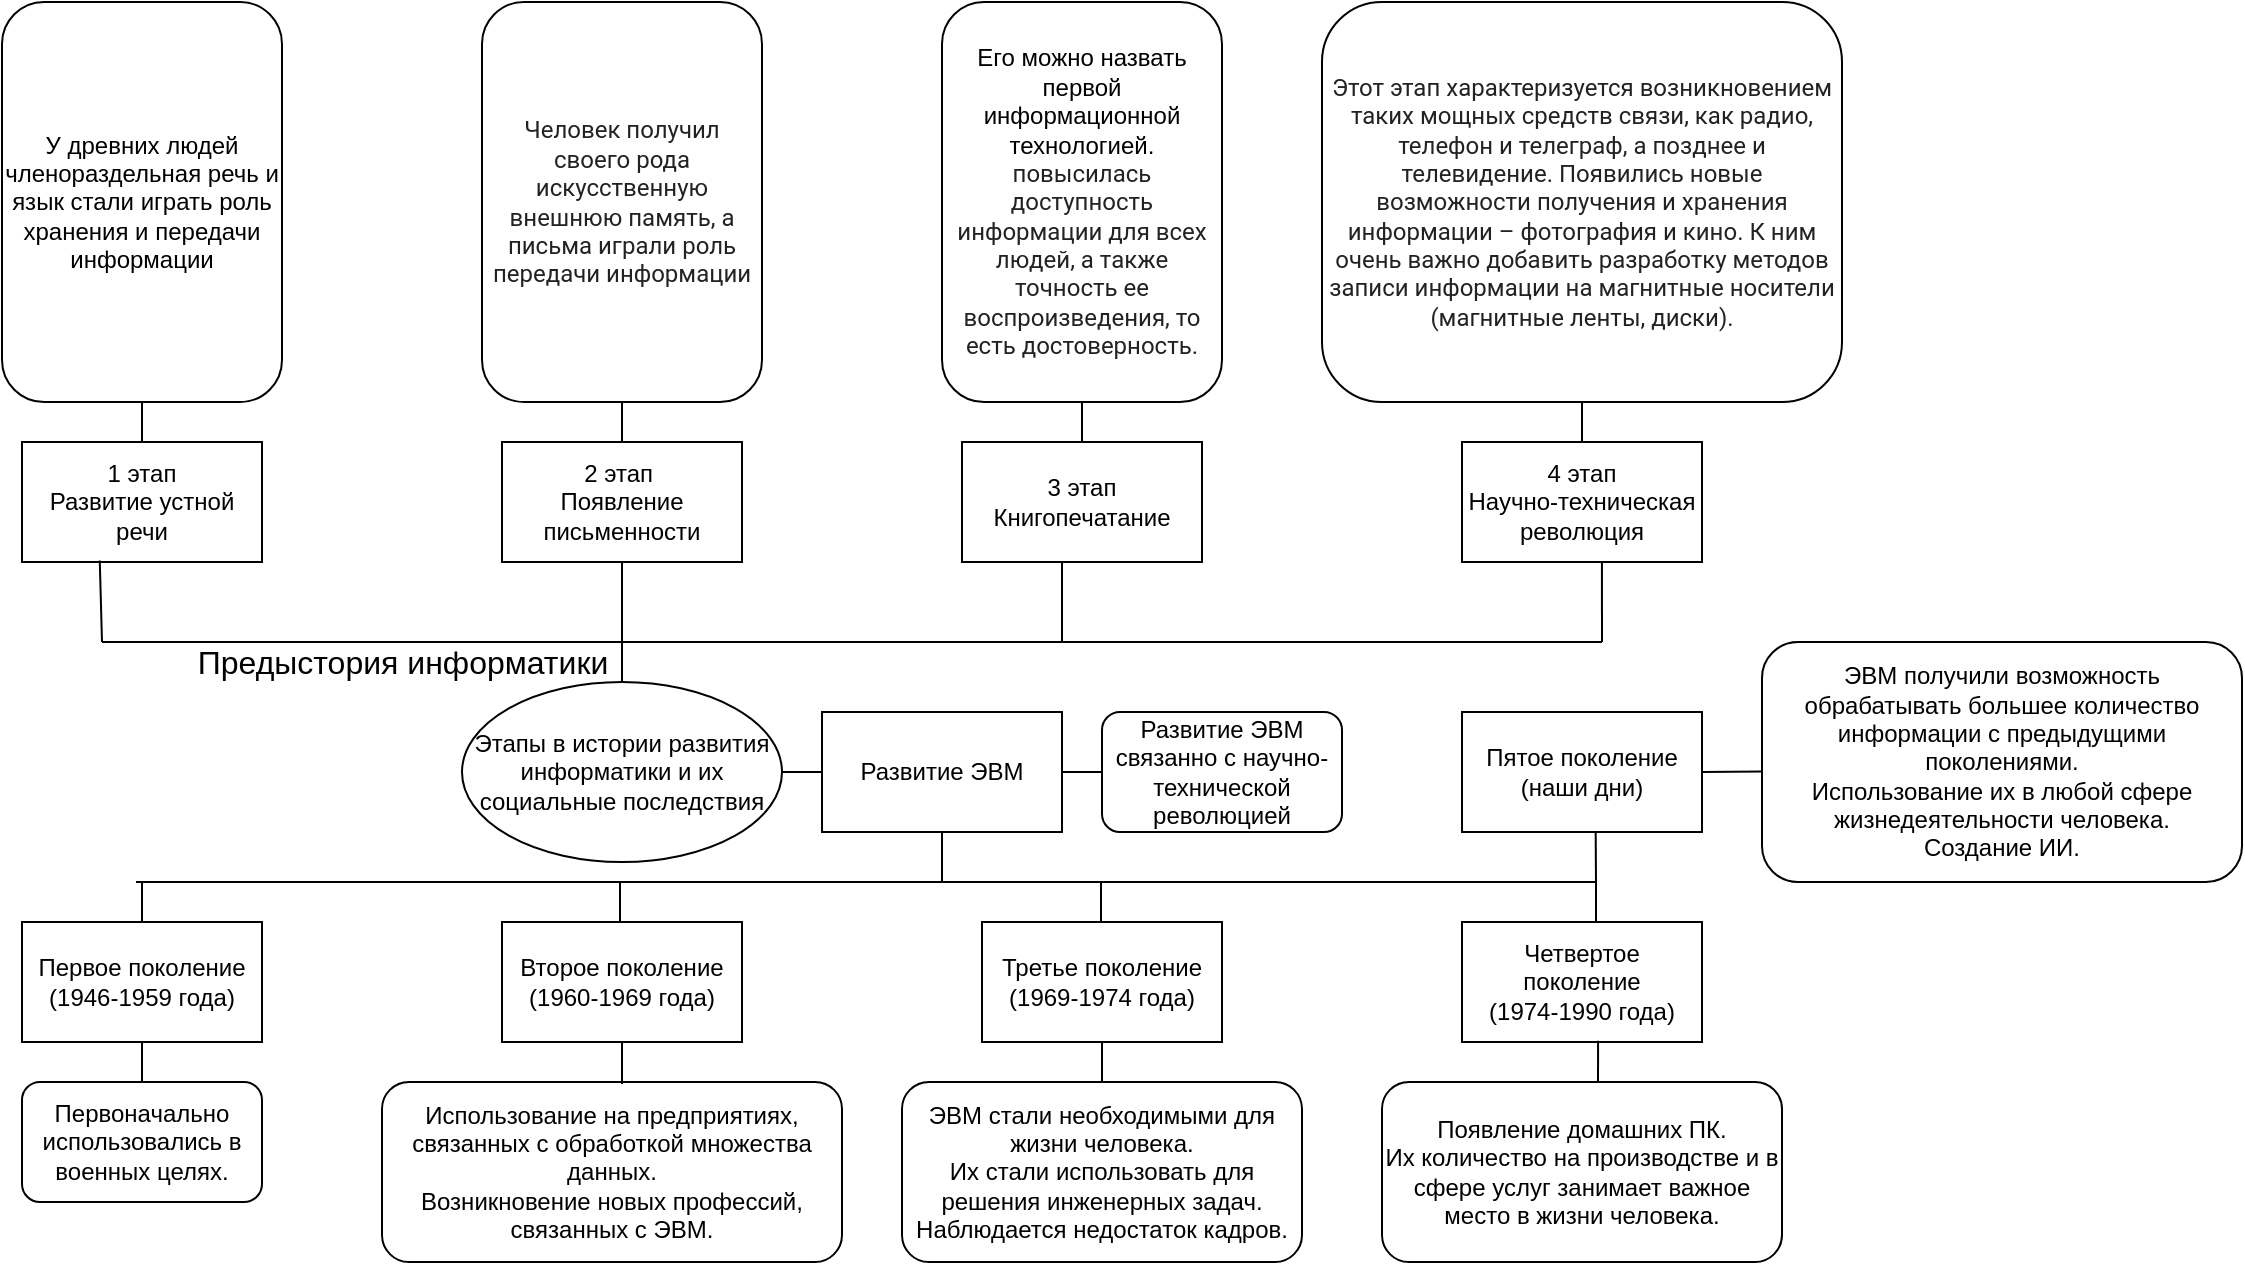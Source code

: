 <mxfile version="12.6.7" type="device"><diagram id="Aj61AGppucrY_KPV7lbK" name="Page-1"><mxGraphModel dx="1220" dy="1892" grid="1" gridSize="10" guides="1" tooltips="1" connect="1" arrows="1" fold="1" page="1" pageScale="1" pageWidth="827" pageHeight="1169" math="0" shadow="0"><root><mxCell id="0"/><mxCell id="1" parent="0"/><mxCell id="7hvQCGvRiaZB9wFEcc5n-1" value="Этапы в истории развития&lt;br&gt;информатики и их социальные последствия" style="ellipse;whiteSpace=wrap;html=1;" vertex="1" parent="1"><mxGeometry x="260" y="220" width="160" height="90" as="geometry"/></mxCell><mxCell id="7hvQCGvRiaZB9wFEcc5n-2" value="1 этап&lt;br&gt;Развитие устной речи" style="rounded=0;whiteSpace=wrap;html=1;" vertex="1" parent="1"><mxGeometry x="40" y="100" width="120" height="60" as="geometry"/></mxCell><mxCell id="7hvQCGvRiaZB9wFEcc5n-3" value="2 этап&amp;nbsp;&lt;br&gt;Появление письменности" style="rounded=0;whiteSpace=wrap;html=1;" vertex="1" parent="1"><mxGeometry x="280" y="100" width="120" height="60" as="geometry"/></mxCell><mxCell id="7hvQCGvRiaZB9wFEcc5n-4" value="3 этап&lt;br&gt;Книгопечатание" style="rounded=0;whiteSpace=wrap;html=1;" vertex="1" parent="1"><mxGeometry x="510" y="100" width="120" height="60" as="geometry"/></mxCell><mxCell id="7hvQCGvRiaZB9wFEcc5n-5" value="" style="endArrow=none;html=1;" edge="1" parent="1"><mxGeometry width="50" height="50" relative="1" as="geometry"><mxPoint x="830" y="200" as="sourcePoint"/><mxPoint x="80" y="200" as="targetPoint"/></mxGeometry></mxCell><mxCell id="7hvQCGvRiaZB9wFEcc5n-6" value="" style="endArrow=none;html=1;exitX=0.324;exitY=0.987;exitDx=0;exitDy=0;exitPerimeter=0;" edge="1" parent="1" source="7hvQCGvRiaZB9wFEcc5n-2"><mxGeometry width="50" height="50" relative="1" as="geometry"><mxPoint x="110" y="280" as="sourcePoint"/><mxPoint x="80" y="200" as="targetPoint"/></mxGeometry></mxCell><mxCell id="7hvQCGvRiaZB9wFEcc5n-7" value="" style="endArrow=none;html=1;entryX=0.5;entryY=1;entryDx=0;entryDy=0;" edge="1" parent="1" target="7hvQCGvRiaZB9wFEcc5n-3"><mxGeometry width="50" height="50" relative="1" as="geometry"><mxPoint x="340" y="200" as="sourcePoint"/><mxPoint x="290" y="160" as="targetPoint"/></mxGeometry></mxCell><mxCell id="7hvQCGvRiaZB9wFEcc5n-8" value="" style="endArrow=none;html=1;entryX=0.5;entryY=1;entryDx=0;entryDy=0;" edge="1" parent="1"><mxGeometry width="50" height="50" relative="1" as="geometry"><mxPoint x="560" y="200" as="sourcePoint"/><mxPoint x="560" y="160" as="targetPoint"/></mxGeometry></mxCell><mxCell id="7hvQCGvRiaZB9wFEcc5n-9" value="У древних людей членораздельная речь и язык стали играть роль хранения и передачи информации" style="rounded=1;whiteSpace=wrap;html=1;" vertex="1" parent="1"><mxGeometry x="30" y="-120" width="140" height="200" as="geometry"/></mxCell><mxCell id="7hvQCGvRiaZB9wFEcc5n-10" value="" style="endArrow=none;html=1;entryX=0.5;entryY=1;entryDx=0;entryDy=0;exitX=0.5;exitY=0;exitDx=0;exitDy=0;" edge="1" parent="1" source="7hvQCGvRiaZB9wFEcc5n-2" target="7hvQCGvRiaZB9wFEcc5n-9"><mxGeometry width="50" height="50" relative="1" as="geometry"><mxPoint x="200" y="100" as="sourcePoint"/><mxPoint x="250" y="50" as="targetPoint"/></mxGeometry></mxCell><mxCell id="7hvQCGvRiaZB9wFEcc5n-11" value="&lt;span style=&quot;white-space: normal ; color: rgb(34 , 34 , 34) ; font-family: &amp;#34;roboto&amp;#34; , sans-serif&quot;&gt;&lt;font style=&quot;font-size: 12px&quot;&gt;Человек получил своего рода искусственную внешнюю память, а письма играли роль передачи информации&lt;/font&gt;&lt;/span&gt;" style="rounded=1;whiteSpace=wrap;html=1;" vertex="1" parent="1"><mxGeometry x="270" y="-120" width="140" height="200" as="geometry"/></mxCell><mxCell id="7hvQCGvRiaZB9wFEcc5n-12" value="" style="endArrow=none;html=1;entryX=0.5;entryY=1;entryDx=0;entryDy=0;exitX=0.5;exitY=0;exitDx=0;exitDy=0;" edge="1" parent="1" source="7hvQCGvRiaZB9wFEcc5n-3" target="7hvQCGvRiaZB9wFEcc5n-11"><mxGeometry width="50" height="50" relative="1" as="geometry"><mxPoint x="440" y="120" as="sourcePoint"/><mxPoint x="490" y="70" as="targetPoint"/></mxGeometry></mxCell><mxCell id="7hvQCGvRiaZB9wFEcc5n-13" value="Его можно назвать первой информационной технологией.&lt;br&gt;&lt;span style=&quot;color: rgb(34 , 34 , 34) ; font-family: &amp;#34;roboto&amp;#34; , sans-serif&quot;&gt;&lt;font style=&quot;font-size: 12px&quot;&gt;повысилась доступность информации для всех людей, а также точность ее воспроизведения, то есть достоверность.&lt;/font&gt;&lt;/span&gt;&lt;br&gt;" style="rounded=1;whiteSpace=wrap;html=1;" vertex="1" parent="1"><mxGeometry x="500" y="-120" width="140" height="200" as="geometry"/></mxCell><mxCell id="7hvQCGvRiaZB9wFEcc5n-14" value="" style="endArrow=none;html=1;entryX=0.5;entryY=1;entryDx=0;entryDy=0;exitX=0.5;exitY=0;exitDx=0;exitDy=0;" edge="1" parent="1" source="7hvQCGvRiaZB9wFEcc5n-4" target="7hvQCGvRiaZB9wFEcc5n-13"><mxGeometry width="50" height="50" relative="1" as="geometry"><mxPoint x="450" y="120" as="sourcePoint"/><mxPoint x="500" y="70" as="targetPoint"/></mxGeometry></mxCell><mxCell id="7hvQCGvRiaZB9wFEcc5n-15" value="4 этап&lt;br&gt;Научно-техническая&lt;br&gt;революция" style="rounded=0;whiteSpace=wrap;html=1;" vertex="1" parent="1"><mxGeometry x="760" y="100" width="120" height="60" as="geometry"/></mxCell><mxCell id="7hvQCGvRiaZB9wFEcc5n-16" value="" style="endArrow=none;html=1;entryX=0.583;entryY=0.995;entryDx=0;entryDy=0;entryPerimeter=0;" edge="1" parent="1" target="7hvQCGvRiaZB9wFEcc5n-15"><mxGeometry width="50" height="50" relative="1" as="geometry"><mxPoint x="830" y="200" as="sourcePoint"/><mxPoint x="826" y="162" as="targetPoint"/></mxGeometry></mxCell><mxCell id="7hvQCGvRiaZB9wFEcc5n-17" value="&lt;span style=&quot;white-space: normal ; color: rgb(34 , 34 , 34) ; font-family: &amp;#34;roboto&amp;#34; , sans-serif&quot;&gt;&lt;font style=&quot;font-size: 12px&quot;&gt;Этот этап характеризуется возникновением таких мощных средств связи, как радио, телефон и телеграф, а позднее и телевидение. Появились новые возможности получения и хранения информации – фотография и кино. К ним очень важно добавить разработку методов записи информации на магнитные носители (магнитные ленты, диски).&lt;/font&gt;&lt;/span&gt;" style="rounded=1;whiteSpace=wrap;html=1;" vertex="1" parent="1"><mxGeometry x="690" y="-120" width="260" height="200" as="geometry"/></mxCell><mxCell id="7hvQCGvRiaZB9wFEcc5n-18" value="" style="endArrow=none;html=1;entryX=0.5;entryY=1;entryDx=0;entryDy=0;exitX=0.5;exitY=0;exitDx=0;exitDy=0;" edge="1" parent="1" source="7hvQCGvRiaZB9wFEcc5n-15" target="7hvQCGvRiaZB9wFEcc5n-17"><mxGeometry width="50" height="50" relative="1" as="geometry"><mxPoint x="690" y="130" as="sourcePoint"/><mxPoint x="740" y="80" as="targetPoint"/></mxGeometry></mxCell><mxCell id="7hvQCGvRiaZB9wFEcc5n-19" value="" style="endArrow=none;html=1;exitX=0.5;exitY=0;exitDx=0;exitDy=0;" edge="1" parent="1" source="7hvQCGvRiaZB9wFEcc5n-1"><mxGeometry width="50" height="50" relative="1" as="geometry"><mxPoint x="200" y="290" as="sourcePoint"/><mxPoint x="340" y="200" as="targetPoint"/></mxGeometry></mxCell><mxCell id="7hvQCGvRiaZB9wFEcc5n-20" value="&lt;font style=&quot;font-size: 16px&quot;&gt;Предыстория информатики&lt;/font&gt;" style="text;html=1;align=center;verticalAlign=middle;resizable=0;points=[];autosize=1;" vertex="1" parent="1"><mxGeometry x="120" y="200" width="220" height="20" as="geometry"/></mxCell><mxCell id="7hvQCGvRiaZB9wFEcc5n-21" value="Развитие ЭВМ" style="rounded=0;whiteSpace=wrap;html=1;" vertex="1" parent="1"><mxGeometry x="440" y="235" width="120" height="60" as="geometry"/></mxCell><mxCell id="7hvQCGvRiaZB9wFEcc5n-22" value="" style="endArrow=none;html=1;entryX=1;entryY=0.5;entryDx=0;entryDy=0;exitX=0;exitY=0.5;exitDx=0;exitDy=0;" edge="1" parent="1" source="7hvQCGvRiaZB9wFEcc5n-21" target="7hvQCGvRiaZB9wFEcc5n-1"><mxGeometry width="50" height="50" relative="1" as="geometry"><mxPoint x="400" y="370" as="sourcePoint"/><mxPoint x="450" y="320" as="targetPoint"/></mxGeometry></mxCell><mxCell id="7hvQCGvRiaZB9wFEcc5n-23" value="Развитие ЭВМ связанно с научно-технической революцией" style="rounded=1;whiteSpace=wrap;html=1;" vertex="1" parent="1"><mxGeometry x="580" y="235" width="120" height="60" as="geometry"/></mxCell><mxCell id="7hvQCGvRiaZB9wFEcc5n-24" value="" style="endArrow=none;html=1;entryX=1;entryY=0.5;entryDx=0;entryDy=0;exitX=0;exitY=0.5;exitDx=0;exitDy=0;" edge="1" parent="1" source="7hvQCGvRiaZB9wFEcc5n-23" target="7hvQCGvRiaZB9wFEcc5n-21"><mxGeometry width="50" height="50" relative="1" as="geometry"><mxPoint x="510" y="380" as="sourcePoint"/><mxPoint x="560" y="330" as="targetPoint"/></mxGeometry></mxCell><mxCell id="7hvQCGvRiaZB9wFEcc5n-26" value="Первое поколение&lt;br&gt;(1946-1959 года)" style="rounded=0;whiteSpace=wrap;html=1;" vertex="1" parent="1"><mxGeometry x="40" y="340" width="120" height="60" as="geometry"/></mxCell><mxCell id="7hvQCGvRiaZB9wFEcc5n-27" value="" style="endArrow=none;html=1;" edge="1" parent="1"><mxGeometry width="50" height="50" relative="1" as="geometry"><mxPoint x="97" y="320" as="sourcePoint"/><mxPoint x="827" y="320" as="targetPoint"/></mxGeometry></mxCell><mxCell id="7hvQCGvRiaZB9wFEcc5n-28" value="" style="endArrow=none;html=1;exitX=0.5;exitY=0;exitDx=0;exitDy=0;" edge="1" parent="1" source="7hvQCGvRiaZB9wFEcc5n-26"><mxGeometry width="50" height="50" relative="1" as="geometry"><mxPoint x="20" y="340" as="sourcePoint"/><mxPoint x="100" y="320" as="targetPoint"/></mxGeometry></mxCell><mxCell id="7hvQCGvRiaZB9wFEcc5n-29" value="Второе поколение&lt;br&gt;(1960-1969 года)" style="rounded=0;whiteSpace=wrap;html=1;" vertex="1" parent="1"><mxGeometry x="280" y="340" width="120" height="60" as="geometry"/></mxCell><mxCell id="7hvQCGvRiaZB9wFEcc5n-30" value="" style="endArrow=none;html=1;exitX=0.5;exitY=0;exitDx=0;exitDy=0;" edge="1" parent="1"><mxGeometry width="50" height="50" relative="1" as="geometry"><mxPoint x="339" y="340" as="sourcePoint"/><mxPoint x="339" y="320" as="targetPoint"/></mxGeometry></mxCell><mxCell id="7hvQCGvRiaZB9wFEcc5n-31" value="Третье поколение&lt;br&gt;(1969-1974 года)" style="rounded=0;whiteSpace=wrap;html=1;" vertex="1" parent="1"><mxGeometry x="520" y="340" width="120" height="60" as="geometry"/></mxCell><mxCell id="7hvQCGvRiaZB9wFEcc5n-32" value="Четвертое поколение&lt;br&gt;(1974-1990 года)" style="rounded=0;whiteSpace=wrap;html=1;" vertex="1" parent="1"><mxGeometry x="760" y="340" width="120" height="60" as="geometry"/></mxCell><mxCell id="7hvQCGvRiaZB9wFEcc5n-33" value="" style="endArrow=none;html=1;exitX=0.5;exitY=0;exitDx=0;exitDy=0;" edge="1" parent="1"><mxGeometry width="50" height="50" relative="1" as="geometry"><mxPoint x="579.5" y="340" as="sourcePoint"/><mxPoint x="579.5" y="320" as="targetPoint"/></mxGeometry></mxCell><mxCell id="7hvQCGvRiaZB9wFEcc5n-34" value="" style="endArrow=none;html=1;exitX=0.5;exitY=0;exitDx=0;exitDy=0;" edge="1" parent="1"><mxGeometry width="50" height="50" relative="1" as="geometry"><mxPoint x="827" y="340" as="sourcePoint"/><mxPoint x="827" y="320" as="targetPoint"/></mxGeometry></mxCell><mxCell id="7hvQCGvRiaZB9wFEcc5n-35" value="" style="endArrow=none;html=1;entryX=0.5;entryY=1;entryDx=0;entryDy=0;" edge="1" parent="1" target="7hvQCGvRiaZB9wFEcc5n-21"><mxGeometry width="50" height="50" relative="1" as="geometry"><mxPoint x="500" y="320" as="sourcePoint"/><mxPoint x="490" y="340" as="targetPoint"/></mxGeometry></mxCell><mxCell id="7hvQCGvRiaZB9wFEcc5n-36" value="Первоначально использовались в военных целях." style="rounded=1;whiteSpace=wrap;html=1;" vertex="1" parent="1"><mxGeometry x="40" y="420" width="120" height="60" as="geometry"/></mxCell><mxCell id="7hvQCGvRiaZB9wFEcc5n-37" value="" style="endArrow=none;html=1;entryX=0.5;entryY=1;entryDx=0;entryDy=0;exitX=0.5;exitY=0;exitDx=0;exitDy=0;" edge="1" parent="1" source="7hvQCGvRiaZB9wFEcc5n-36" target="7hvQCGvRiaZB9wFEcc5n-26"><mxGeometry width="50" height="50" relative="1" as="geometry"><mxPoint x="220" y="460" as="sourcePoint"/><mxPoint x="270" y="410" as="targetPoint"/></mxGeometry></mxCell><mxCell id="7hvQCGvRiaZB9wFEcc5n-38" value="Использование на предприятиях, связанных с обработкой множества данных.&lt;br&gt;Возникновение новых профессий, связанных с ЭВМ." style="rounded=1;whiteSpace=wrap;html=1;" vertex="1" parent="1"><mxGeometry x="220" y="420" width="230" height="90" as="geometry"/></mxCell><mxCell id="7hvQCGvRiaZB9wFEcc5n-39" value="" style="endArrow=none;html=1;entryX=0.5;entryY=1;entryDx=0;entryDy=0;" edge="1" parent="1" target="7hvQCGvRiaZB9wFEcc5n-29"><mxGeometry width="50" height="50" relative="1" as="geometry"><mxPoint x="340" y="421" as="sourcePoint"/><mxPoint x="270" y="380" as="targetPoint"/></mxGeometry></mxCell><mxCell id="7hvQCGvRiaZB9wFEcc5n-40" value="ЭВМ стали необходимыми для жизни человека.&lt;br&gt;Их стали использовать для решения инженерных задач.&lt;br&gt;Наблюдается недостаток кадров." style="rounded=1;whiteSpace=wrap;html=1;" vertex="1" parent="1"><mxGeometry x="480" y="420" width="200" height="90" as="geometry"/></mxCell><mxCell id="7hvQCGvRiaZB9wFEcc5n-41" value="" style="endArrow=none;html=1;entryX=0.5;entryY=1;entryDx=0;entryDy=0;exitX=0.5;exitY=0;exitDx=0;exitDy=0;" edge="1" parent="1" source="7hvQCGvRiaZB9wFEcc5n-40" target="7hvQCGvRiaZB9wFEcc5n-31"><mxGeometry width="50" height="50" relative="1" as="geometry"><mxPoint x="450" y="420" as="sourcePoint"/><mxPoint x="500" y="370" as="targetPoint"/></mxGeometry></mxCell><mxCell id="7hvQCGvRiaZB9wFEcc5n-42" value="Появление домашних ПК.&lt;br&gt;Их количество на производстве и в сфере услуг занимает важное место в жизни человека." style="rounded=1;whiteSpace=wrap;html=1;" vertex="1" parent="1"><mxGeometry x="720" y="420" width="200" height="90" as="geometry"/></mxCell><mxCell id="7hvQCGvRiaZB9wFEcc5n-43" value="" style="endArrow=none;html=1;entryX=0.567;entryY=0.99;entryDx=0;entryDy=0;entryPerimeter=0;exitX=0.54;exitY=0.006;exitDx=0;exitDy=0;exitPerimeter=0;" edge="1" parent="1" source="7hvQCGvRiaZB9wFEcc5n-42" target="7hvQCGvRiaZB9wFEcc5n-32"><mxGeometry width="50" height="50" relative="1" as="geometry"><mxPoint x="690" y="430" as="sourcePoint"/><mxPoint x="740" y="380" as="targetPoint"/></mxGeometry></mxCell><mxCell id="7hvQCGvRiaZB9wFEcc5n-44" value="Пятое поколение&lt;br&gt;(наши дни)" style="rounded=0;whiteSpace=wrap;html=1;" vertex="1" parent="1"><mxGeometry x="760" y="235" width="120" height="60" as="geometry"/></mxCell><mxCell id="7hvQCGvRiaZB9wFEcc5n-46" value="" style="endArrow=none;html=1;" edge="1" parent="1"><mxGeometry width="50" height="50" relative="1" as="geometry"><mxPoint x="827" y="320" as="sourcePoint"/><mxPoint x="826.84" y="295" as="targetPoint"/></mxGeometry></mxCell><mxCell id="7hvQCGvRiaZB9wFEcc5n-47" value="ЭВМ получили возможность обрабатывать большее количество информации с предыдущими поколениями.&lt;br&gt;Использование их в любой сфере жизнедеятельности человека.&lt;br&gt;Создание ИИ." style="rounded=1;whiteSpace=wrap;html=1;" vertex="1" parent="1"><mxGeometry x="910" y="200" width="240" height="120" as="geometry"/></mxCell><mxCell id="7hvQCGvRiaZB9wFEcc5n-49" value="" style="endArrow=none;html=1;entryX=1;entryY=0.5;entryDx=0;entryDy=0;exitX=0.001;exitY=0.54;exitDx=0;exitDy=0;exitPerimeter=0;" edge="1" parent="1" source="7hvQCGvRiaZB9wFEcc5n-47" target="7hvQCGvRiaZB9wFEcc5n-44"><mxGeometry width="50" height="50" relative="1" as="geometry"><mxPoint x="840" y="360" as="sourcePoint"/><mxPoint x="890" y="310" as="targetPoint"/></mxGeometry></mxCell></root></mxGraphModel></diagram></mxfile>
